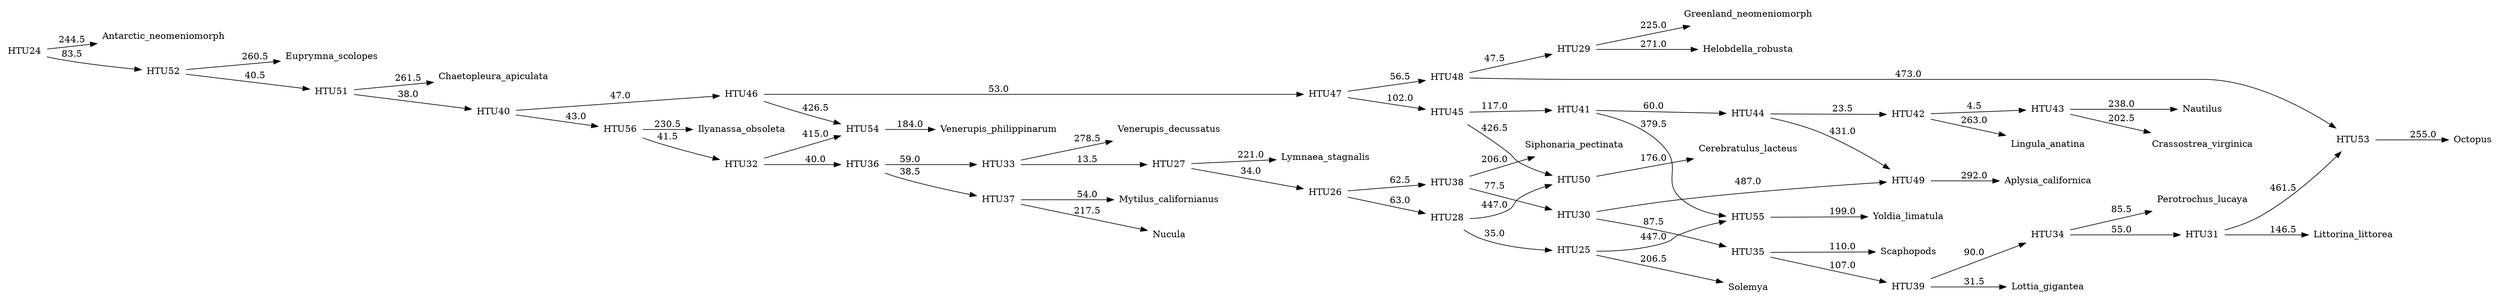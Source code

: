 digraph G {
	rankdir = LR;	node [ shape = none];

    0 [label=Antarctic_neomeniomorph];
    1 [label=Aplysia_californica];
    2 [label=Cerebratulus_lacteus];
    3 [label=Chaetopleura_apiculata];
    4 [label=Crassostrea_virginica];
    5 [label=Euprymna_scolopes];
    6 [label=Greenland_neomeniomorph];
    7 [label=Helobdella_robusta];
    8 [label=Ilyanassa_obsoleta];
    9 [label=Lingula_anatina];
    10 [label=Littorina_littorea];
    11 [label=Lottia_gigantea];
    12 [label=Lymnaea_stagnalis];
    13 [label=Mytilus_californianus];
    14 [label=Nautilus];
    15 [label=Nucula];
    16 [label=Octopus];
    17 [label=Perotrochus_lucaya];
    18 [label=Scaphopods];
    19 [label=Siphonaria_pectinata];
    20 [label=Solemya];
    21 [label=Venerupis_decussatus];
    22 [label=Venerupis_philippinarum];
    23 [label=Yoldia_limatula];
    24 [label=HTU24];
    25 [label=HTU25];
    26 [label=HTU26];
    27 [label=HTU27];
    28 [label=HTU28];
    29 [label=HTU29];
    30 [label=HTU30];
    31 [label=HTU31];
    32 [label=HTU32];
    33 [label=HTU33];
    34 [label=HTU34];
    35 [label=HTU35];
    36 [label=HTU36];
    37 [label=HTU37];
    38 [label=HTU38];
    39 [label=HTU39];
    40 [label=HTU40];
    41 [label=HTU41];
    42 [label=HTU42];
    43 [label=HTU43];
    44 [label=HTU44];
    45 [label=HTU45];
    46 [label=HTU46];
    47 [label=HTU47];
    48 [label=HTU48];
    49 [label=HTU49];
    50 [label=HTU50];
    51 [label=HTU51];
    52 [label=HTU52];
    53 [label=HTU53];
    54 [label=HTU54];
    55 [label=HTU55];
    56 [label=HTU56];
    24 -> 0 [label=244.5];
    24 -> 52 [label=83.5];
    25 -> 20 [label=206.5];
    25 -> 55 [label=447.0];
    26 -> 28 [label=63.0];
    26 -> 38 [label=62.5];
    27 -> 12 [label=221.0];
    27 -> 26 [label=34.0];
    28 -> 25 [label=35.0];
    28 -> 50 [label=447.0];
    29 -> 6 [label=225.0];
    29 -> 7 [label=271.0];
    30 -> 35 [label=87.5];
    30 -> 49 [label=487.0];
    31 -> 10 [label=146.5];
    31 -> 53 [label=461.5];
    32 -> 36 [label=40.0];
    32 -> 54 [label=415.0];
    33 -> 21 [label=278.5];
    33 -> 27 [label=13.5];
    34 -> 17 [label=85.5];
    34 -> 31 [label=55.0];
    35 -> 18 [label=110.0];
    35 -> 39 [label=107.0];
    36 -> 33 [label=59.0];
    36 -> 37 [label=38.5];
    37 -> 13 [label=54.0];
    37 -> 15 [label=217.5];
    38 -> 19 [label=206.0];
    38 -> 30 [label=77.5];
    39 -> 11 [label=31.5];
    39 -> 34 [label=90.0];
    40 -> 46 [label=47.0];
    40 -> 56 [label=43.0];
    41 -> 44 [label=60.0];
    41 -> 55 [label=379.5];
    42 -> 9 [label=263.0];
    42 -> 43 [label=4.5];
    43 -> 4 [label=202.5];
    43 -> 14 [label=238.0];
    44 -> 42 [label=23.5];
    44 -> 49 [label=431.0];
    45 -> 41 [label=117.0];
    45 -> 50 [label=426.5];
    46 -> 47 [label=53.0];
    46 -> 54 [label=426.5];
    47 -> 45 [label=102.0];
    47 -> 48 [label=56.5];
    48 -> 29 [label=47.5];
    48 -> 53 [label=473.0];
    49 -> 1 [label=292.0];
    50 -> 2 [label=176.0];
    51 -> 3 [label=261.5];
    51 -> 40 [label=38.0];
    52 -> 5 [label=260.5];
    52 -> 51 [label=40.5];
    53 -> 16 [label=255.0];
    54 -> 22 [label=184.0];
    55 -> 23 [label=199.0];
    56 -> 8 [label=230.5];
    56 -> 32 [label=41.5];
}
//2077.0
digraph G {
	rankdir = LR;	node [ shape = none];

    0 [label=Antarctic_neomeniomorph];
    1 [label=Aplysia_californica];
    2 [label=Cerebratulus_lacteus];
    3 [label=Chaetopleura_apiculata];
    4 [label=Crassostrea_virginica];
    5 [label=Euprymna_scolopes];
    6 [label=Greenland_neomeniomorph];
    7 [label=Helobdella_robusta];
    8 [label=Ilyanassa_obsoleta];
    9 [label=Lingula_anatina];
    10 [label=Littorina_littorea];
    11 [label=Lottia_gigantea];
    12 [label=Lymnaea_stagnalis];
    13 [label=Mytilus_californianus];
    14 [label=Nautilus];
    15 [label=Nucula];
    16 [label=Octopus];
    17 [label=Perotrochus_lucaya];
    18 [label=Scaphopods];
    19 [label=Siphonaria_pectinata];
    20 [label=Solemya];
    21 [label=Venerupis_decussatus];
    22 [label=Venerupis_philippinarum];
    23 [label=Yoldia_limatula];
    24 [label=HTU24];
    25 [label=HTU25];
    26 [label=HTU26];
    27 [label=HTU27];
    28 [label=HTU28];
    29 [label=HTU29];
    30 [label=HTU30];
    31 [label=HTU31];
    32 [label=HTU32];
    33 [label=HTU33];
    34 [label=HTU34];
    35 [label=HTU35];
    36 [label=HTU36];
    37 [label=HTU37];
    38 [label=HTU38];
    39 [label=HTU39];
    40 [label=HTU40];
    41 [label=HTU41];
    42 [label=HTU42];
    43 [label=HTU43];
    44 [label=HTU44];
    45 [label=HTU45];
    46 [label=HTU46];
    24 -> 0 [label=244.5];
    24 -> 45 [label=86.5];
    25 -> 20 [label=207.0];
    25 -> 23 [label=252.0];
    26 -> 25 [label=41.5];
    26 -> 36 [label=64.5];
    27 -> 12 [label=243.5];
    27 -> 26 [label=24.0];
    28 -> 6 [label=222.5];
    28 -> 7 [label=274.5];
    29 -> 1 [label=200.5];
    29 -> 33 [label=85.5];
    30 -> 10 [label=146.5];
    30 -> 16 [label=231.0];
    31 -> 21 [label=301.5];
    31 -> 27 [label=16.5];
    32 -> 17 [label=85.5];
    32 -> 30 [label=55.0];
    33 -> 18 [label=111.5];
    33 -> 37 [label=105.0];
    34 -> 31 [label=41.5];
    34 -> 35 [label=34.0];
    35 -> 13 [label=54.5];
    35 -> 15 [label=217.5];
    36 -> 19 [label=207.5];
    36 -> 29 [label=77.5];
    37 -> 11 [label=31.5];
    37 -> 32 [label=90.0];
    38 -> 42 [label=54.0];
    38 -> 46 [label=54.0];
    39 -> 9 [label=263.0];
    39 -> 40 [label=8.5];
    40 -> 4 [label=202.0];
    40 -> 14 [label=238.0];
    41 -> 2 [label=364.0];
    41 -> 39 [label=34.0];
    42 -> 22 [label=271.0];
    42 -> 43 [label=56.0];
    43 -> 28 [label=51.5];
    43 -> 41 [label=105.0];
    44 -> 3 [label=270.5];
    44 -> 38 [label=50.0];
    45 -> 5 [label=262.5];
    45 -> 44 [label=49.0];
    46 -> 8 [label=244.0];
    46 -> 34 [label=35.5];
}
//1688.0
digraph G {
	rankdir = LR;	node [ shape = none];

    0 [label=Antarctic_neomeniomorph];
    1 [label=Aplysia_californica];
    2 [label=Cerebratulus_lacteus];
    3 [label=Chaetopleura_apiculata];
    4 [label=Crassostrea_virginica];
    5 [label=Euprymna_scolopes];
    6 [label=Greenland_neomeniomorph];
    7 [label=Helobdella_robusta];
    8 [label=Ilyanassa_obsoleta];
    9 [label=Lingula_anatina];
    10 [label=Littorina_littorea];
    11 [label=Lottia_gigantea];
    12 [label=Lymnaea_stagnalis];
    13 [label=Mytilus_californianus];
    14 [label=Nautilus];
    15 [label=Nucula];
    16 [label=Octopus];
    17 [label=Perotrochus_lucaya];
    18 [label=Scaphopods];
    19 [label=Siphonaria_pectinata];
    20 [label=Solemya];
    21 [label=Venerupis_decussatus];
    22 [label=Venerupis_philippinarum];
    23 [label=Yoldia_limatula];
    24 [label=HTU24];
    25 [label=HTU25];
    26 [label=HTU26];
    27 [label=HTU27];
    28 [label=HTU28];
    29 [label=HTU29];
    30 [label=HTU30];
    31 [label=HTU31];
    32 [label=HTU32];
    33 [label=HTU33];
    34 [label=HTU34];
    35 [label=HTU35];
    36 [label=HTU36];
    37 [label=HTU37];
    38 [label=HTU38];
    39 [label=HTU39];
    40 [label=HTU40];
    41 [label=HTU41];
    42 [label=HTU42];
    43 [label=HTU43];
    44 [label=HTU44];
    45 [label=HTU45];
    46 [label=HTU46];
    24 -> 0 [label=254.0];
    24 -> 45 [label=81.5];
    25 -> 20 [label=281.5];
    25 -> 35 [label=79.0];
    26 -> 12 [label=257.0];
    26 -> 25 [label=57.0];
    27 -> 6 [label=216.0];
    27 -> 7 [label=276.5];
    28 -> 10 [label=146.5];
    28 -> 16 [label=231.5];
    29 -> 22 [label=255.0];
    29 -> 33 [label=34.5];
    30 -> 21 [label=309.0];
    30 -> 26 [label=23.5];
    31 -> 17 [label=84.0];
    31 -> 28 [label=56.0];
    32 -> 18 [label=117.5];
    32 -> 36 [label=99.5];
    33 -> 30 [label=41.5];
    33 -> 34 [label=37.5];
    34 -> 13 [label=59.0];
    34 -> 15 [label=213.5];
    35 -> 19 [label=272.5];
    35 -> 32 [label=82.5];
    36 -> 11 [label=31.0];
    36 -> 31 [label=89.5];
    37 -> 43 [label=70.0];
    37 -> 46 [label=42.0];
    38 -> 23 [label=186.0];
    38 -> 41 [label=60.5];
    39 -> 9 [label=263.0];
    39 -> 40 [label=4.0];
    40 -> 4 [label=202.5];
    40 -> 14 [label=238.0];
    41 -> 1 [label=162.5];
    41 -> 39 [label=23.0];
    42 -> 2 [label=298.5];
    42 -> 38 [label=119.0];
    43 -> 27 [label=47.0];
    43 -> 42 [label=123.5];
    44 -> 3 [label=281.0];
    44 -> 37 [label=38.5];
    45 -> 5 [label=275.5];
    45 -> 44 [label=44.5];
    46 -> 8 [label=243.0];
    46 -> 29 [label=37.0];
}
//1647.0
digraph G {
	rankdir = LR;	node [ shape = none];

    0 [label=Antarctic_neomeniomorph];
    1 [label=Aplysia_californica];
    2 [label=Cerebratulus_lacteus];
    3 [label=Chaetopleura_apiculata];
    4 [label=Crassostrea_virginica];
    5 [label=Euprymna_scolopes];
    6 [label=Greenland_neomeniomorph];
    7 [label=Helobdella_robusta];
    8 [label=Ilyanassa_obsoleta];
    9 [label=Lingula_anatina];
    10 [label=Littorina_littorea];
    11 [label=Lottia_gigantea];
    12 [label=Lymnaea_stagnalis];
    13 [label=Mytilus_californianus];
    14 [label=Nautilus];
    15 [label=Nucula];
    16 [label=Octopus];
    17 [label=Perotrochus_lucaya];
    18 [label=Scaphopods];
    19 [label=Siphonaria_pectinata];
    20 [label=Solemya];
    21 [label=Venerupis_decussatus];
    22 [label=Venerupis_philippinarum];
    23 [label=Yoldia_limatula];
    24 [label=HTU24];
    25 [label=HTU25];
    26 [label=HTU26];
    27 [label=HTU27];
    28 [label=HTU28];
    29 [label=HTU29];
    30 [label=HTU30];
    31 [label=HTU31];
    32 [label=HTU32];
    33 [label=HTU33];
    34 [label=HTU34];
    35 [label=HTU35];
    36 [label=HTU36];
    37 [label=HTU37];
    38 [label=HTU38];
    39 [label=HTU39];
    40 [label=HTU40];
    41 [label=HTU41];
    42 [label=HTU42];
    43 [label=HTU43];
    44 [label=HTU44];
    45 [label=HTU45];
    46 [label=HTU46];
    24 -> 0 [label=246.5];
    24 -> 45 [label=87.0];
    25 -> 20 [label=208.5];
    25 -> 23 [label=251.5];
    26 -> 25 [label=74.0];
    26 -> 34 [label=81.0];
    27 -> 12 [label=246.5];
    27 -> 26 [label=57.5];
    28 -> 6 [label=227.5];
    28 -> 7 [label=271.0];
    29 -> 21 [label=309.0];
    29 -> 27 [label=7.5];
    30 -> 10 [label=53.5];
    30 -> 17 [label=42.5];
    31 -> 18 [label=118.5];
    31 -> 35 [label=101.5];
    32 -> 29 [label=37.0];
    32 -> 33 [label=38.0];
    33 -> 13 [label=55.5];
    33 -> 15 [label=217.0];
    34 -> 19 [label=275.0];
    34 -> 31 [label=83.5];
    35 -> 11 [label=27.5];
    35 -> 30 [label=100.0];
    36 -> 41 [label=46.5];
    36 -> 46 [label=43.0];
    37 -> 9 [label=263.0];
    37 -> 38 [label=5.0];
    38 -> 4 [label=202.5];
    38 -> 14 [label=238.0];
    39 -> 1 [label=160.0];
    39 -> 37 [label=25.0];
    40 -> 2 [label=316.0];
    40 -> 39 [label=119.5];
    41 -> 22 [label=272.5];
    41 -> 42 [label=48.0];
    42 -> 40 [label=111.0];
    42 -> 43 [label=61.5];
    43 -> 16 [label=258.0];
    43 -> 28 [label=44.5];
    44 -> 3 [label=282.5];
    44 -> 36 [label=34.0];
    45 -> 5 [label=268.5];
    45 -> 44 [label=45.0];
    46 -> 8 [label=247.5];
    46 -> 32 [label=39.5];
}
//1620.0
digraph G {
	rankdir = LR;	node [ shape = none];

    0 [label=Antarctic_neomeniomorph];
    1 [label=Aplysia_californica];
    2 [label=Cerebratulus_lacteus];
    3 [label=Chaetopleura_apiculata];
    4 [label=Crassostrea_virginica];
    5 [label=Euprymna_scolopes];
    6 [label=Greenland_neomeniomorph];
    7 [label=Helobdella_robusta];
    8 [label=Ilyanassa_obsoleta];
    9 [label=Lingula_anatina];
    10 [label=Littorina_littorea];
    11 [label=Lottia_gigantea];
    12 [label=Lymnaea_stagnalis];
    13 [label=Mytilus_californianus];
    14 [label=Nautilus];
    15 [label=Nucula];
    16 [label=Octopus];
    17 [label=Perotrochus_lucaya];
    18 [label=Scaphopods];
    19 [label=Siphonaria_pectinata];
    20 [label=Solemya];
    21 [label=Venerupis_decussatus];
    22 [label=Venerupis_philippinarum];
    23 [label=Yoldia_limatula];
    24 [label=HTU24];
    25 [label=HTU25];
    26 [label=HTU26];
    27 [label=HTU27];
    28 [label=HTU28];
    29 [label=HTU29];
    30 [label=HTU30];
    31 [label=HTU31];
    32 [label=HTU32];
    33 [label=HTU33];
    34 [label=HTU34];
    35 [label=HTU35];
    36 [label=HTU36];
    37 [label=HTU37];
    38 [label=HTU38];
    39 [label=HTU39];
    40 [label=HTU40];
    41 [label=HTU41];
    42 [label=HTU42];
    43 [label=HTU43];
    44 [label=HTU44];
    45 [label=HTU45];
    46 [label=HTU46];
    24 -> 0 [label=252.5];
    24 -> 45 [label=86.5];
    25 -> 20 [label=205.5];
    25 -> 23 [label=252.0];
    26 -> 25 [label=38.5];
    26 -> 36 [label=70.5];
    27 -> 12 [label=244.0];
    27 -> 26 [label=25.0];
    28 -> 6 [label=223.0];
    28 -> 7 [label=271.0];
    29 -> 1 [label=197.0];
    29 -> 33 [label=88.5];
    30 -> 22 [label=251.0];
    30 -> 34 [label=32.5];
    31 -> 21 [label=301.5];
    31 -> 27 [label=18.5];
    32 -> 10 [label=52.5];
    32 -> 17 [label=43.0];
    33 -> 18 [label=112.0];
    33 -> 37 [label=109.0];
    34 -> 31 [label=44.5];
    34 -> 35 [label=33.5];
    35 -> 13 [label=55.0];
    35 -> 15 [label=216.5];
    36 -> 19 [label=203.0];
    36 -> 29 [label=79.0];
    37 -> 11 [label=26.0];
    37 -> 32 [label=101.5];
    38 -> 42 [label=68.0];
    38 -> 46 [label=39.0];
    39 -> 9 [label=262.0];
    39 -> 40 [label=8.0];
    40 -> 4 [label=202.5];
    40 -> 14 [label=238.0];
    41 -> 2 [label=366.0];
    41 -> 39 [label=32.0];
    42 -> 41 [label=93.5];
    42 -> 43 [label=56.5];
    43 -> 16 [label=266.0];
    43 -> 28 [label=38.5];
    44 -> 3 [label=280.0];
    44 -> 38 [label=35.5];
    45 -> 5 [label=270.5];
    45 -> 44 [label=48.5];
    46 -> 8 [label=241.0];
    46 -> 30 [label=37.0];
}
//1619.0
digraph G {
	rankdir = LR;	node [ shape = none];

    0 [label=Antarctic_neomeniomorph];
    1 [label=Aplysia_californica];
    2 [label=Cerebratulus_lacteus];
    3 [label=Chaetopleura_apiculata];
    4 [label=Crassostrea_virginica];
    5 [label=Euprymna_scolopes];
    6 [label=Greenland_neomeniomorph];
    7 [label=Helobdella_robusta];
    8 [label=Ilyanassa_obsoleta];
    9 [label=Lingula_anatina];
    10 [label=Littorina_littorea];
    11 [label=Lottia_gigantea];
    12 [label=Lymnaea_stagnalis];
    13 [label=Mytilus_californianus];
    14 [label=Nautilus];
    15 [label=Nucula];
    16 [label=Octopus];
    17 [label=Perotrochus_lucaya];
    18 [label=Scaphopods];
    19 [label=Siphonaria_pectinata];
    20 [label=Solemya];
    21 [label=Venerupis_decussatus];
    22 [label=Venerupis_philippinarum];
    23 [label=Yoldia_limatula];
    24 [label=HTU24];
    25 [label=HTU25];
    26 [label=HTU26];
    27 [label=HTU27];
    28 [label=HTU28];
    29 [label=HTU29];
    30 [label=HTU30];
    31 [label=HTU31];
    32 [label=HTU32];
    33 [label=HTU33];
    34 [label=HTU34];
    35 [label=HTU35];
    36 [label=HTU36];
    37 [label=HTU37];
    38 [label=HTU38];
    39 [label=HTU39];
    40 [label=HTU40];
    41 [label=HTU41];
    42 [label=HTU42];
    43 [label=HTU43];
    44 [label=HTU44];
    45 [label=HTU45];
    46 [label=HTU46];
    24 -> 0 [label=252.5];
    24 -> 45 [label=86.5];
    25 -> 20 [label=205.5];
    25 -> 23 [label=252.0];
    26 -> 25 [label=38.5];
    26 -> 36 [label=70.5];
    27 -> 12 [label=244.0];
    27 -> 26 [label=25.0];
    28 -> 6 [label=223.0];
    28 -> 7 [label=271.0];
    29 -> 1 [label=197.0];
    29 -> 33 [label=88.5];
    30 -> 22 [label=251.0];
    30 -> 34 [label=32.5];
    31 -> 21 [label=301.5];
    31 -> 27 [label=18.5];
    32 -> 10 [label=52.5];
    32 -> 17 [label=43.0];
    33 -> 18 [label=112.0];
    33 -> 37 [label=109.0];
    34 -> 31 [label=44.5];
    34 -> 35 [label=33.5];
    35 -> 13 [label=55.0];
    35 -> 15 [label=216.5];
    36 -> 19 [label=203.0];
    36 -> 29 [label=79.0];
    37 -> 11 [label=26.0];
    37 -> 32 [label=101.5];
    38 -> 42 [label=68.0];
    38 -> 46 [label=39.0];
    39 -> 9 [label=262.0];
    39 -> 40 [label=8.0];
    40 -> 4 [label=202.5];
    40 -> 14 [label=238.0];
    41 -> 2 [label=366.0];
    41 -> 39 [label=32.0];
    42 -> 41 [label=93.5];
    42 -> 43 [label=56.5];
    43 -> 16 [label=266.0];
    43 -> 28 [label=38.5];
    44 -> 3 [label=280.0];
    44 -> 38 [label=35.5];
    45 -> 5 [label=270.5];
    45 -> 44 [label=48.5];
    46 -> 8 [label=241.0];
    46 -> 30 [label=37.0];
}
//1619.0
digraph G {
	rankdir = LR;	node [ shape = none];

    0 [label=Antarctic_neomeniomorph];
    1 [label=Aplysia_californica];
    2 [label=Cerebratulus_lacteus];
    3 [label=Chaetopleura_apiculata];
    4 [label=Crassostrea_virginica];
    5 [label=Euprymna_scolopes];
    6 [label=Greenland_neomeniomorph];
    7 [label=Helobdella_robusta];
    8 [label=Ilyanassa_obsoleta];
    9 [label=Lingula_anatina];
    10 [label=Littorina_littorea];
    11 [label=Lottia_gigantea];
    12 [label=Lymnaea_stagnalis];
    13 [label=Mytilus_californianus];
    14 [label=Nautilus];
    15 [label=Nucula];
    16 [label=Octopus];
    17 [label=Perotrochus_lucaya];
    18 [label=Scaphopods];
    19 [label=Siphonaria_pectinata];
    20 [label=Solemya];
    21 [label=Venerupis_decussatus];
    22 [label=Venerupis_philippinarum];
    23 [label=Yoldia_limatula];
    24 [label=HTU24];
    25 [label=HTU25];
    26 [label=HTU26];
    27 [label=HTU27];
    28 [label=HTU28];
    29 [label=HTU29];
    30 [label=HTU30];
    31 [label=HTU31];
    32 [label=HTU32];
    33 [label=HTU33];
    34 [label=HTU34];
    35 [label=HTU35];
    36 [label=HTU36];
    37 [label=HTU37];
    38 [label=HTU38];
    39 [label=HTU39];
    40 [label=HTU40];
    41 [label=HTU41];
    42 [label=HTU42];
    43 [label=HTU43];
    44 [label=HTU44];
    45 [label=HTU45];
    46 [label=HTU46];
    24 -> 0 [label=246.0];
    24 -> 45 [label=87.5];
    25 -> 20 [label=279.0];
    25 -> 33 [label=81.0];
    26 -> 12 [label=256.0];
    26 -> 25 [label=56.5];
    27 -> 6 [label=227.5];
    27 -> 7 [label=271.0];
    28 -> 21 [label=309.0];
    28 -> 26 [label=19.0];
    29 -> 10 [label=53.5];
    29 -> 17 [label=42.5];
    30 -> 18 [label=118.0];
    30 -> 34 [label=102.5];
    31 -> 28 [label=37.0];
    31 -> 32 [label=38.5];
    32 -> 13 [label=56.0];
    32 -> 15 [label=217.0];
    33 -> 19 [label=271.5];
    33 -> 30 [label=86.0];
    34 -> 11 [label=27.0];
    34 -> 29 [label=100.5];
    35 -> 41 [label=43.0];
    35 -> 46 [label=43.5];
    36 -> 23 [label=186.5];
    36 -> 39 [label=59.5];
    37 -> 9 [label=263.0];
    37 -> 38 [label=4.5];
    38 -> 4 [label=202.5];
    38 -> 14 [label=238.0];
    39 -> 1 [label=161.0];
    39 -> 37 [label=24.0];
    40 -> 2 [label=302.5];
    40 -> 36 [label=116.0];
    41 -> 22 [label=268.5];
    41 -> 42 [label=40.0];
    42 -> 40 [label=107.0];
    42 -> 43 [label=48.0];
    43 -> 16 [label=258.0];
    43 -> 27 [label=44.0];
    44 -> 3 [label=282.0];
    44 -> 35 [label=34.5];
    45 -> 5 [label=268.0];
    45 -> 44 [label=45.5];
    46 -> 8 [label=247.5];
    46 -> 31 [label=39.5];
}
//1615.0
digraph G {
	rankdir = LR;	node [ shape = none];

    0 [label=Antarctic_neomeniomorph];
    1 [label=Aplysia_californica];
    2 [label=Cerebratulus_lacteus];
    3 [label=Chaetopleura_apiculata];
    4 [label=Crassostrea_virginica];
    5 [label=Euprymna_scolopes];
    6 [label=Greenland_neomeniomorph];
    7 [label=Helobdella_robusta];
    8 [label=Ilyanassa_obsoleta];
    9 [label=Lingula_anatina];
    10 [label=Littorina_littorea];
    11 [label=Lottia_gigantea];
    12 [label=Lymnaea_stagnalis];
    13 [label=Mytilus_californianus];
    14 [label=Nautilus];
    15 [label=Nucula];
    16 [label=Octopus];
    17 [label=Perotrochus_lucaya];
    18 [label=Scaphopods];
    19 [label=Siphonaria_pectinata];
    20 [label=Solemya];
    21 [label=Venerupis_decussatus];
    22 [label=Venerupis_philippinarum];
    23 [label=Yoldia_limatula];
    24 [label=HTU24];
    25 [label=HTU25];
    26 [label=HTU26];
    27 [label=HTU27];
    28 [label=HTU28];
    29 [label=HTU29];
    30 [label=HTU30];
    31 [label=HTU31];
    32 [label=HTU32];
    33 [label=HTU33];
    34 [label=HTU34];
    35 [label=HTU35];
    36 [label=HTU36];
    37 [label=HTU37];
    38 [label=HTU38];
    39 [label=HTU39];
    40 [label=HTU40];
    41 [label=HTU41];
    42 [label=HTU42];
    43 [label=HTU43];
    44 [label=HTU44];
    45 [label=HTU45];
    46 [label=HTU46];
    24 -> 0 [label=245.5];
    24 -> 45 [label=86.5];
    25 -> 27 [label=253.0];
    25 -> 35 [label=62.0];
    26 -> 12 [label=230.0];
    26 -> 25 [label=26.0];
    27 -> 2 [label=118.0];
    27 -> 20 [label=36.5];
    28 -> 6 [label=223.0];
    28 -> 7 [label=271.0];
    29 -> 1 [label=196.0];
    29 -> 32 [label=90.5];
    30 -> 21 [label=283.0];
    30 -> 26 [label=19.0];
    31 -> 10 [label=52.5];
    31 -> 17 [label=43.0];
    32 -> 18 [label=110.0];
    32 -> 36 [label=111.0];
    33 -> 30 [label=62.0];
    33 -> 34 [label=32.5];
    34 -> 13 [label=56.0];
    34 -> 15 [label=216.5];
    35 -> 19 [label=194.5];
    35 -> 29 [label=86.5];
    36 -> 11 [label=26.0];
    36 -> 31 [label=101.5];
    37 -> 41 [label=43.5];
    37 -> 46 [label=44.0];
    38 -> 23 [label=225.5];
    38 -> 39 [label=27.5];
    39 -> 9 [label=262.5];
    39 -> 40 [label=3.0];
    40 -> 4 [label=202.5];
    40 -> 14 [label=238.0];
    41 -> 22 [label=266.5];
    41 -> 42 [label=34.0];
    42 -> 38 [label=92.5];
    42 -> 43 [label=40.5];
    43 -> 16 [label=265.5];
    43 -> 28 [label=41.5];
    44 -> 3 [label=274.5];
    44 -> 37 [label=39.0];
    45 -> 5 [label=262.5];
    45 -> 44 [label=52.5];
    46 -> 8 [label=244.5];
    46 -> 33 [label=35.5];
}
//1602.0
digraph G {
	rankdir = LR;	node [ shape = none];

    0 [label=Antarctic_neomeniomorph];
    1 [label=Aplysia_californica];
    2 [label=Cerebratulus_lacteus];
    3 [label=Chaetopleura_apiculata];
    4 [label=Crassostrea_virginica];
    5 [label=Euprymna_scolopes];
    6 [label=Greenland_neomeniomorph];
    7 [label=Helobdella_robusta];
    8 [label=Ilyanassa_obsoleta];
    9 [label=Lingula_anatina];
    10 [label=Littorina_littorea];
    11 [label=Lottia_gigantea];
    12 [label=Lymnaea_stagnalis];
    13 [label=Mytilus_californianus];
    14 [label=Nautilus];
    15 [label=Nucula];
    16 [label=Octopus];
    17 [label=Perotrochus_lucaya];
    18 [label=Scaphopods];
    19 [label=Siphonaria_pectinata];
    20 [label=Solemya];
    21 [label=Venerupis_decussatus];
    22 [label=Venerupis_philippinarum];
    23 [label=Yoldia_limatula];
    24 [label=HTU24];
    25 [label=HTU25];
    26 [label=HTU26];
    27 [label=HTU27];
    28 [label=HTU28];
    29 [label=HTU29];
    30 [label=HTU30];
    31 [label=HTU31];
    32 [label=HTU32];
    33 [label=HTU33];
    34 [label=HTU34];
    35 [label=HTU35];
    36 [label=HTU36];
    37 [label=HTU37];
    38 [label=HTU38];
    39 [label=HTU39];
    40 [label=HTU40];
    41 [label=HTU41];
    42 [label=HTU42];
    43 [label=HTU43];
    44 [label=HTU44];
    45 [label=HTU45];
    46 [label=HTU46];
    24 -> 0 [label=253.5];
    24 -> 45 [label=83.5];
    25 -> 20 [label=279.0];
    25 -> 34 [label=81.0];
    26 -> 12 [label=256.0];
    26 -> 25 [label=56.5];
    27 -> 6 [label=226.5];
    27 -> 7 [label=271.0];
    28 -> 22 [label=255.5];
    28 -> 32 [label=32.5];
    29 -> 21 [label=308.5];
    29 -> 26 [label=19.5];
    30 -> 10 [label=53.5];
    30 -> 17 [label=42.5];
    31 -> 18 [label=118.0];
    31 -> 35 [label=102.5];
    32 -> 29 [label=38.0];
    32 -> 33 [label=39.0];
    33 -> 13 [label=55.5];
    33 -> 15 [label=217.0];
    34 -> 19 [label=271.5];
    34 -> 31 [label=86.0];
    35 -> 11 [label=27.0];
    35 -> 30 [label=100.5];
    36 -> 42 [label=53.0];
    36 -> 46 [label=35.5];
    37 -> 23 [label=186.0];
    37 -> 40 [label=60.5];
    38 -> 9 [label=263.0];
    38 -> 39 [label=4.0];
    39 -> 4 [label=202.5];
    39 -> 14 [label=238.0];
    40 -> 1 [label=161.5];
    40 -> 38 [label=24.0];
    41 -> 2 [label=302.5];
    41 -> 37 [label=116.0];
    42 -> 41 [label=106.0];
    42 -> 43 [label=50.0];
    43 -> 16 [label=258.5];
    43 -> 27 [label=44.5];
    44 -> 3 [label=289.5];
    44 -> 36 [label=28.5];
    45 -> 5 [label=275.5];
    45 -> 44 [label=41.5];
    46 -> 8 [label=243.5];
    46 -> 28 [label=38.5];
}
//1600.0
digraph G {
	rankdir = LR;	node [ shape = none];

    0 [label=Antarctic_neomeniomorph];
    1 [label=Aplysia_californica];
    2 [label=Cerebratulus_lacteus];
    3 [label=Chaetopleura_apiculata];
    4 [label=Crassostrea_virginica];
    5 [label=Euprymna_scolopes];
    6 [label=Greenland_neomeniomorph];
    7 [label=Helobdella_robusta];
    8 [label=Ilyanassa_obsoleta];
    9 [label=Lingula_anatina];
    10 [label=Littorina_littorea];
    11 [label=Lottia_gigantea];
    12 [label=Lymnaea_stagnalis];
    13 [label=Mytilus_californianus];
    14 [label=Nautilus];
    15 [label=Nucula];
    16 [label=Octopus];
    17 [label=Perotrochus_lucaya];
    18 [label=Scaphopods];
    19 [label=Siphonaria_pectinata];
    20 [label=Solemya];
    21 [label=Venerupis_decussatus];
    22 [label=Venerupis_philippinarum];
    23 [label=Yoldia_limatula];
    24 [label=HTU24];
    25 [label=HTU25];
    26 [label=HTU26];
    27 [label=HTU27];
    28 [label=HTU28];
    29 [label=HTU29];
    30 [label=HTU30];
    31 [label=HTU31];
    32 [label=HTU32];
    33 [label=HTU33];
    34 [label=HTU34];
    35 [label=HTU35];
    36 [label=HTU36];
    37 [label=HTU37];
    38 [label=HTU38];
    39 [label=HTU39];
    40 [label=HTU40];
    41 [label=HTU41];
    42 [label=HTU42];
    43 [label=HTU43];
    44 [label=HTU44];
    45 [label=HTU45];
    46 [label=HTU46];
    24 -> 0 [label=252.5];
    24 -> 45 [label=85.0];
    25 -> 20 [label=206.0];
    25 -> 23 [label=248.0];
    26 -> 28 [label=58.5];
    26 -> 37 [label=62.5];
    27 -> 12 [label=220.5];
    27 -> 26 [label=31.5];
    28 -> 2 [label=317.0];
    28 -> 25 [label=33.5];
    29 -> 6 [label=222.5];
    29 -> 7 [label=271.0];
    30 -> 1 [label=196.0];
    30 -> 34 [label=90.5];
    31 -> 22 [label=251.0];
    31 -> 35 [label=31.5];
    32 -> 21 [label=278.0];
    32 -> 27 [label=12.0];
    33 -> 10 [label=52.5];
    33 -> 17 [label=43.0];
    34 -> 18 [label=110.0];
    34 -> 38 [label=111.0];
    35 -> 32 [label=61.5];
    35 -> 36 [label=31.5];
    36 -> 13 [label=55.0];
    36 -> 15 [label=216.5];
    37 -> 19 [label=196.5];
    37 -> 30 [label=84.5];
    38 -> 11 [label=26.0];
    38 -> 33 [label=101.5];
    39 -> 42 [label=65.5];
    39 -> 46 [label=36.5];
    40 -> 9 [label=261.5];
    40 -> 41 [label=10.0];
    41 -> 4 [label=202.5];
    41 -> 14 [label=238.0];
    42 -> 40 [label=92.0];
    42 -> 43 [label=57.0];
    43 -> 16 [label=265.5];
    43 -> 29 [label=39.5];
    44 -> 3 [label=281.5];
    44 -> 39 [label=35.0];
    45 -> 5 [label=269.5];
    45 -> 44 [label=51.0];
    46 -> 8 [label=241.0];
    46 -> 31 [label=35.0];
}
//1592.0
digraph G {
	rankdir = LR;	node [ shape = none];

    0 [label=Antarctic_neomeniomorph];
    1 [label=Aplysia_californica];
    2 [label=Cerebratulus_lacteus];
    3 [label=Chaetopleura_apiculata];
    4 [label=Crassostrea_virginica];
    5 [label=Euprymna_scolopes];
    6 [label=Greenland_neomeniomorph];
    7 [label=Helobdella_robusta];
    8 [label=Ilyanassa_obsoleta];
    9 [label=Lingula_anatina];
    10 [label=Littorina_littorea];
    11 [label=Lottia_gigantea];
    12 [label=Lymnaea_stagnalis];
    13 [label=Mytilus_californianus];
    14 [label=Nautilus];
    15 [label=Nucula];
    16 [label=Octopus];
    17 [label=Perotrochus_lucaya];
    18 [label=Scaphopods];
    19 [label=Siphonaria_pectinata];
    20 [label=Solemya];
    21 [label=Venerupis_decussatus];
    22 [label=Venerupis_philippinarum];
    23 [label=Yoldia_limatula];
    24 [label=HTU24];
    25 [label=HTU25];
    26 [label=HTU26];
    27 [label=HTU27];
    28 [label=HTU28];
    29 [label=HTU29];
    30 [label=HTU30];
    31 [label=HTU31];
    32 [label=HTU32];
    33 [label=HTU33];
    34 [label=HTU34];
    35 [label=HTU35];
    36 [label=HTU36];
    37 [label=HTU37];
    38 [label=HTU38];
    39 [label=HTU39];
    40 [label=HTU40];
    41 [label=HTU41];
    42 [label=HTU42];
    43 [label=HTU43];
    44 [label=HTU44];
    45 [label=HTU45];
    46 [label=HTU46];
    24 -> 0 [label=252.5];
    24 -> 45 [label=85.0];
    25 -> 20 [label=206.0];
    25 -> 23 [label=248.0];
    26 -> 28 [label=58.5];
    26 -> 37 [label=62.5];
    27 -> 12 [label=220.5];
    27 -> 26 [label=31.5];
    28 -> 2 [label=317.0];
    28 -> 25 [label=33.5];
    29 -> 6 [label=222.5];
    29 -> 7 [label=271.0];
    30 -> 1 [label=196.0];
    30 -> 34 [label=90.5];
    31 -> 22 [label=251.0];
    31 -> 35 [label=31.5];
    32 -> 21 [label=278.0];
    32 -> 27 [label=12.0];
    33 -> 10 [label=52.5];
    33 -> 17 [label=43.0];
    34 -> 18 [label=110.0];
    34 -> 38 [label=111.0];
    35 -> 32 [label=61.5];
    35 -> 36 [label=31.5];
    36 -> 13 [label=55.0];
    36 -> 15 [label=216.5];
    37 -> 19 [label=196.5];
    37 -> 30 [label=84.5];
    38 -> 11 [label=26.0];
    38 -> 33 [label=101.5];
    39 -> 42 [label=65.5];
    39 -> 46 [label=36.5];
    40 -> 9 [label=261.5];
    40 -> 41 [label=10.0];
    41 -> 4 [label=202.5];
    41 -> 14 [label=238.0];
    42 -> 40 [label=92.0];
    42 -> 43 [label=57.0];
    43 -> 16 [label=265.5];
    43 -> 29 [label=39.5];
    44 -> 3 [label=281.5];
    44 -> 39 [label=35.0];
    45 -> 5 [label=269.5];
    45 -> 44 [label=51.0];
    46 -> 8 [label=241.0];
    46 -> 31 [label=35.0];
}
//1592.0
